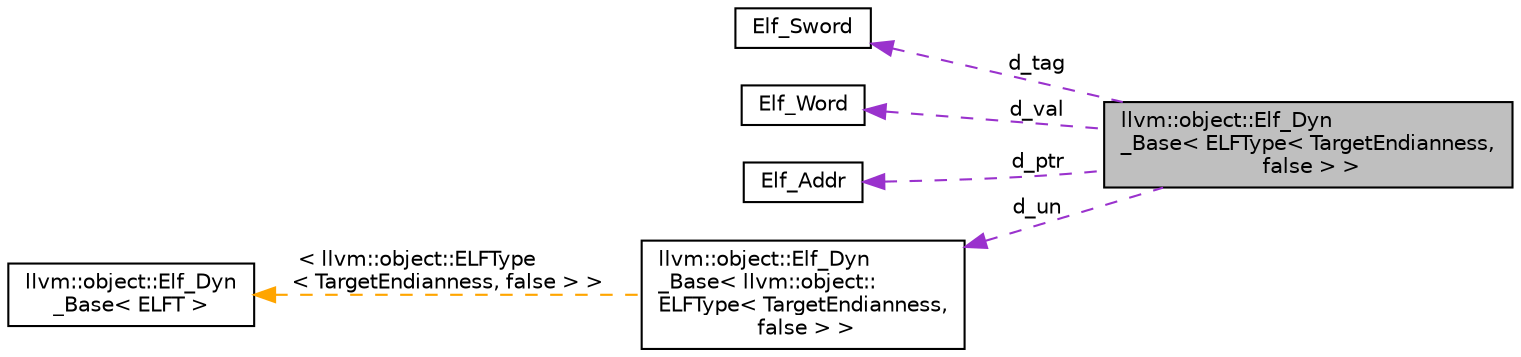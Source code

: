 digraph "llvm::object::Elf_Dyn_Base&lt; ELFType&lt; TargetEndianness, false &gt; &gt;"
{
 // LATEX_PDF_SIZE
  bgcolor="transparent";
  edge [fontname="Helvetica",fontsize="10",labelfontname="Helvetica",labelfontsize="10"];
  node [fontname="Helvetica",fontsize="10",shape="box"];
  rankdir="LR";
  Node1 [label="llvm::object::Elf_Dyn\l_Base\< ELFType\< TargetEndianness,\l false \> \>",height=0.2,width=0.4,color="black", fillcolor="grey75", style="filled", fontcolor="black",tooltip=" "];
  Node2 -> Node1 [dir="back",color="darkorchid3",fontsize="10",style="dashed",label=" d_tag" ,fontname="Helvetica"];
  Node2 [label="Elf_Sword",height=0.2,width=0.4,color="black",tooltip=" "];
  Node3 -> Node1 [dir="back",color="darkorchid3",fontsize="10",style="dashed",label=" d_val" ,fontname="Helvetica"];
  Node3 [label="Elf_Word",height=0.2,width=0.4,color="black",tooltip=" "];
  Node4 -> Node1 [dir="back",color="darkorchid3",fontsize="10",style="dashed",label=" d_ptr" ,fontname="Helvetica"];
  Node4 [label="Elf_Addr",height=0.2,width=0.4,color="black",tooltip=" "];
  Node5 -> Node1 [dir="back",color="darkorchid3",fontsize="10",style="dashed",label=" d_un" ,fontname="Helvetica"];
  Node5 [label="llvm::object::Elf_Dyn\l_Base\< llvm::object::\lELFType\< TargetEndianness,\l false \> \>",height=0.2,width=0.4,color="black",URL="$structllvm_1_1object_1_1Elf__Dyn__Base.html",tooltip=" "];
  Node6 -> Node5 [dir="back",color="orange",fontsize="10",style="dashed",label=" \< llvm::object::ELFType\l\< TargetEndianness, false \> \>" ,fontname="Helvetica"];
  Node6 [label="llvm::object::Elf_Dyn\l_Base\< ELFT \>",height=0.2,width=0.4,color="black",URL="$structllvm_1_1object_1_1Elf__Dyn__Base.html",tooltip="Elf_Dyn_Base: This structure matches the form of entries in the dynamic table section (...."];
}

